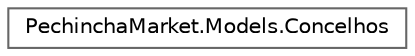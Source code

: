 digraph "Graphical Class Hierarchy"
{
 // LATEX_PDF_SIZE
  bgcolor="transparent";
  edge [fontname=Helvetica,fontsize=10,labelfontname=Helvetica,labelfontsize=10];
  node [fontname=Helvetica,fontsize=10,shape=box,height=0.2,width=0.4];
  rankdir="LR";
  Node0 [id="Node000000",label="PechinchaMarket.Models.Concelhos",height=0.2,width=0.4,color="grey40", fillcolor="white", style="filled",URL="$class_pechincha_market_1_1_models_1_1_concelhos.html",tooltip="Contem Concelhos com um enumerado dos seus distritos. Possivelmente para remover."];
}

